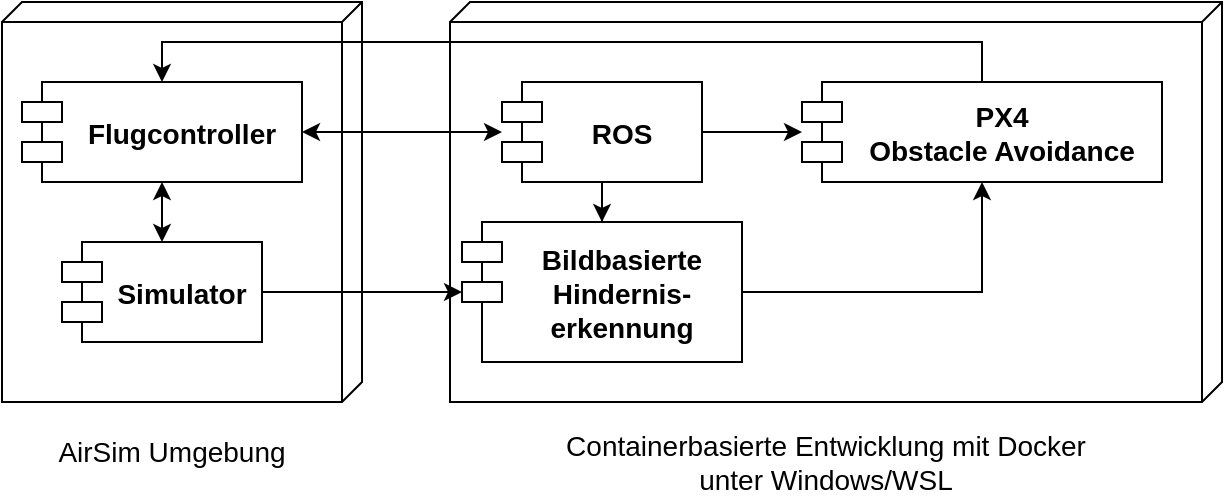 <mxfile version="20.6.2" type="device"><diagram id="MGy8EU_OCgLY_yU8LoYA" name="Page-1"><mxGraphModel dx="1536" dy="940" grid="1" gridSize="10" guides="1" tooltips="1" connect="1" arrows="1" fold="1" page="1" pageScale="1" pageWidth="627" pageHeight="1000" math="0" shadow="0"><root><mxCell id="0"/><mxCell id="1" parent="0"/><mxCell id="M44NIm4P5_Er5tGnKSJP-14" value="" style="verticalAlign=top;align=left;spacingTop=8;spacingLeft=2;spacingRight=12;shape=cube;size=10;direction=south;fontStyle=4;html=1;fontSize=14;" vertex="1" parent="1"><mxGeometry x="224" width="386" height="200" as="geometry"/></mxCell><mxCell id="M44NIm4P5_Er5tGnKSJP-5" value="" style="verticalAlign=top;align=left;spacingTop=8;spacingLeft=2;spacingRight=12;shape=cube;size=10;direction=south;fontStyle=4;html=1;fontSize=14;" vertex="1" parent="1"><mxGeometry width="180" height="200" as="geometry"/></mxCell><mxCell id="M44NIm4P5_Er5tGnKSJP-6" value="" style="edgeStyle=orthogonalEdgeStyle;rounded=0;orthogonalLoop=1;jettySize=auto;html=1;fontSize=14;startArrow=classic;startFill=1;" edge="1" parent="1" source="M44NIm4P5_Er5tGnKSJP-1" target="M44NIm4P5_Er5tGnKSJP-3"><mxGeometry relative="1" as="geometry"/></mxCell><mxCell id="M44NIm4P5_Er5tGnKSJP-11" value="" style="edgeStyle=orthogonalEdgeStyle;rounded=0;orthogonalLoop=1;jettySize=auto;html=1;fontSize=14;startArrow=none;startFill=0;" edge="1" parent="1" source="M44NIm4P5_Er5tGnKSJP-1" target="M44NIm4P5_Er5tGnKSJP-2"><mxGeometry relative="1" as="geometry"/></mxCell><mxCell id="M44NIm4P5_Er5tGnKSJP-1" value="Simulator" style="shape=module;align=left;spacingLeft=20;align=center;verticalAlign=middle;fontSize=14;fontStyle=1" vertex="1" parent="1"><mxGeometry x="30" y="120" width="100" height="50" as="geometry"/></mxCell><mxCell id="M44NIm4P5_Er5tGnKSJP-10" style="edgeStyle=orthogonalEdgeStyle;rounded=0;orthogonalLoop=1;jettySize=auto;html=1;entryX=0.5;entryY=1;entryDx=0;entryDy=0;fontSize=14;startArrow=none;startFill=0;" edge="1" parent="1" source="M44NIm4P5_Er5tGnKSJP-2" target="M44NIm4P5_Er5tGnKSJP-8"><mxGeometry relative="1" as="geometry"/></mxCell><mxCell id="M44NIm4P5_Er5tGnKSJP-2" value="Bildbasierte&#10;Hindernis-&#10;erkennung" style="shape=module;align=left;spacingLeft=20;align=center;verticalAlign=middle;fontSize=14;fontStyle=1" vertex="1" parent="1"><mxGeometry x="230" y="110" width="140" height="70" as="geometry"/></mxCell><mxCell id="M44NIm4P5_Er5tGnKSJP-7" value="" style="edgeStyle=orthogonalEdgeStyle;rounded=0;orthogonalLoop=1;jettySize=auto;html=1;fontSize=14;startArrow=classic;startFill=1;" edge="1" parent="1" source="M44NIm4P5_Er5tGnKSJP-3" target="M44NIm4P5_Er5tGnKSJP-4"><mxGeometry relative="1" as="geometry"/></mxCell><mxCell id="M44NIm4P5_Er5tGnKSJP-3" value="Flugcontroller" style="shape=module;align=left;spacingLeft=20;align=center;verticalAlign=middle;fontSize=14;fontStyle=1" vertex="1" parent="1"><mxGeometry x="10" y="40" width="140" height="50" as="geometry"/></mxCell><mxCell id="M44NIm4P5_Er5tGnKSJP-9" value="" style="edgeStyle=orthogonalEdgeStyle;rounded=0;orthogonalLoop=1;jettySize=auto;html=1;fontSize=14;startArrow=none;startFill=0;" edge="1" parent="1" source="M44NIm4P5_Er5tGnKSJP-4" target="M44NIm4P5_Er5tGnKSJP-8"><mxGeometry relative="1" as="geometry"/></mxCell><mxCell id="M44NIm4P5_Er5tGnKSJP-12" value="" style="edgeStyle=orthogonalEdgeStyle;rounded=0;orthogonalLoop=1;jettySize=auto;html=1;fontSize=14;startArrow=none;startFill=0;" edge="1" parent="1" source="M44NIm4P5_Er5tGnKSJP-4" target="M44NIm4P5_Er5tGnKSJP-2"><mxGeometry relative="1" as="geometry"/></mxCell><mxCell id="M44NIm4P5_Er5tGnKSJP-4" value="ROS" style="shape=module;align=left;spacingLeft=20;align=center;verticalAlign=middle;fontSize=14;fontStyle=1" vertex="1" parent="1"><mxGeometry x="250" y="40" width="100" height="50" as="geometry"/></mxCell><mxCell id="M44NIm4P5_Er5tGnKSJP-13" style="edgeStyle=orthogonalEdgeStyle;rounded=0;orthogonalLoop=1;jettySize=auto;html=1;entryX=0.5;entryY=0;entryDx=0;entryDy=0;fontSize=14;startArrow=none;startFill=0;" edge="1" parent="1" source="M44NIm4P5_Er5tGnKSJP-8" target="M44NIm4P5_Er5tGnKSJP-3"><mxGeometry relative="1" as="geometry"><Array as="points"><mxPoint x="490" y="20"/><mxPoint x="80" y="20"/></Array></mxGeometry></mxCell><mxCell id="M44NIm4P5_Er5tGnKSJP-8" value="PX4&#10;Obstacle Avoidance" style="shape=module;align=left;spacingLeft=20;align=center;verticalAlign=middle;fontSize=14;fontStyle=1" vertex="1" parent="1"><mxGeometry x="400" y="40" width="180" height="50" as="geometry"/></mxCell><mxCell id="M44NIm4P5_Er5tGnKSJP-15" value="AirSim Umgebung" style="text;html=1;strokeColor=none;fillColor=none;align=center;verticalAlign=middle;whiteSpace=wrap;rounded=0;fontSize=14;" vertex="1" parent="1"><mxGeometry y="210" width="170" height="30" as="geometry"/></mxCell><mxCell id="M44NIm4P5_Er5tGnKSJP-16" value="Containerbasierte Entwicklung mit&amp;nbsp;Docker&lt;br&gt;unter Windows/WSL" style="text;html=1;strokeColor=none;fillColor=none;align=center;verticalAlign=middle;whiteSpace=wrap;rounded=0;fontSize=14;" vertex="1" parent="1"><mxGeometry x="224" y="210" width="376" height="40" as="geometry"/></mxCell></root></mxGraphModel></diagram></mxfile>